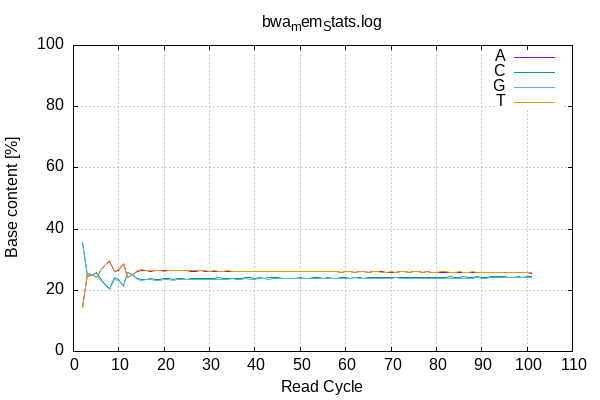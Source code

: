 
            set terminal png size 600,400 truecolor
            set output "bwa_mem_Stats/bwa_mem_Stats-acgt-cycles.png"
            set grid xtics ytics y2tics back lc rgb "#cccccc"
            set style line 1 linecolor rgb "green"
            set style line 2 linecolor rgb "red"
            set style line 3 linecolor rgb "black"
            set style line 4 linecolor rgb "blue"
            set style increment user
            set ylabel "Base content [%]"
            set xlabel "Read Cycle"
            set yrange [0:100]
            set title "bwa_mem_Stats.log"
            plot '-' w l ti 'A', '-' w l ti 'C', '-' w l ti 'G', '-' w l ti 'T'
        2	14.42
3	25.42
4	25.18
5	24.31
6	26.40
7	28.27
8	29.57
9	26.09
10	26.51
11	28.67
12	24.12
13	25.10
14	26.29
15	26.62
16	26.42
17	26.26
18	26.46
19	26.48
20	26.31
21	26.33
22	26.42
23	26.36
24	26.37
25	26.42
26	26.18
27	26.30
28	26.31
29	26.18
30	26.17
31	26.25
32	26.21
33	26.24
34	26.24
35	26.12
36	26.19
37	26.16
38	26.00
39	26.09
40	26.23
41	26.02
42	26.10
43	26.25
44	26.02
45	26.08
46	26.15
47	26.08
48	26.15
49	26.19
50	26.10
51	26.08
52	26.09
53	26.00
54	26.10
55	26.11
56	26.00
57	26.11
58	26.12
59	25.95
60	26.02
61	26.12
62	25.88
63	26.03
64	26.10
65	25.96
66	26.06
67	26.06
68	26.00
69	25.93
70	25.97
71	25.93
72	26.08
73	26.02
74	25.89
75	26.03
76	26.02
77	25.92
78	26.06
79	25.98
80	25.87
81	25.88
82	25.92
83	25.80
84	25.87
85	25.93
86	25.80
87	25.91
88	25.89
89	25.77
90	25.91
91	25.87
92	25.73
93	25.78
94	25.83
95	25.77
96	25.83
97	25.79
98	25.69
99	25.71
100	25.67
101	25.64
end
2	35.78
3	24.77
4	24.98
5	25.93
6	23.78
7	21.83
8	20.50
9	24.09
10	23.59
11	21.44
12	25.95
13	25.00
14	23.86
15	23.40
16	23.59
17	23.78
18	23.66
19	23.67
20	23.91
21	23.78
22	23.66
23	23.76
24	23.73
25	23.68
26	23.91
27	23.78
28	23.79
29	23.93
30	23.98
31	23.90
32	24.02
33	23.90
34	23.91
35	24.01
36	23.94
37	23.96
38	24.19
39	24.09
40	23.94
41	24.18
42	23.98
43	24.02
44	24.12
45	24.04
46	23.89
47	24.00
48	23.97
49	23.88
50	24.09
51	24.01
52	24.00
53	24.06
54	24.02
55	23.96
56	24.17
57	24.00
58	23.95
59	24.19
60	24.08
61	23.95
62	24.20
63	24.08
64	23.97
65	24.18
66	24.04
67	24.09
68	24.20
69	24.16
70	24.06
71	24.13
72	24.03
73	24.07
74	24.24
75	24.07
76	24.07
77	24.21
78	24.11
79	24.15
80	24.26
81	24.18
82	24.23
83	24.35
84	24.29
85	24.24
86	24.44
87	24.24
88	24.16
89	24.37
90	24.22
91	24.24
92	24.44
93	24.37
94	24.37
95	24.37
96	24.32
97	24.26
98	24.44
99	24.33
100	24.39
101	24.44
end
2	35.41
3	24.43
4	24.68
5	25.46
6	23.35
7	21.52
8	20.22
9	23.67
10	23.24
11	21.16
12	25.74
13	24.69
14	23.47
15	23.19
16	23.38
17	23.50
18	23.30
19	23.25
20	23.49
21	23.42
22	23.36
23	23.38
24	23.45
25	23.37
26	23.58
27	23.50
28	23.44
29	23.56
30	23.59
31	23.49
32	23.63
33	23.57
34	23.54
35	23.73
36	23.61
37	23.69
38	23.77
39	23.69
40	23.54
41	23.81
42	23.76
43	23.58
44	23.82
45	23.75
46	23.72
47	23.88
48	23.74
49	23.75
50	23.77
51	23.75
52	23.74
53	23.87
54	23.82
55	23.84
56	23.82
57	23.74
58	23.75
59	23.91
60	23.86
61	23.75
62	24.05
63	23.85
64	23.77
65	23.92
66	23.82
67	23.82
68	23.89
69	23.95
70	23.93
71	24.03
72	23.87
73	23.79
74	23.93
75	23.91
76	23.82
77	23.89
78	23.80
79	23.89
80	24.01
81	23.93
82	23.86
83	23.95
84	23.89
85	23.85
86	23.92
87	23.90
88	23.94
89	24.05
90	23.97
91	24.00
92	24.16
93	24.05
94	24.04
95	24.07
96	24.04
97	24.09
98	24.19
99	24.20
100	24.12
101	24.21
end
2	14.38
3	25.38
4	25.16
5	24.30
6	26.47
7	28.38
8	29.71
9	26.15
10	26.65
11	28.73
12	24.18
13	25.21
14	26.38
15	26.79
16	26.60
17	26.45
18	26.59
19	26.61
20	26.30
21	26.47
22	26.56
23	26.50
24	26.45
25	26.52
26	26.34
27	26.42
28	26.46
29	26.33
30	26.27
31	26.35
32	26.14
33	26.30
34	26.31
35	26.14
36	26.25
37	26.19
38	26.04
39	26.13
40	26.29
41	25.99
42	26.16
43	26.15
44	26.04
45	26.13
46	26.24
47	26.04
48	26.14
49	26.18
50	26.04
51	26.16
52	26.16
53	26.07
54	26.07
55	26.09
56	26.02
57	26.16
58	26.18
59	25.95
60	26.04
61	26.19
62	25.88
63	26.05
64	26.15
65	25.94
66	26.08
67	26.03
68	25.91
69	25.96
70	26.04
71	25.91
72	26.02
73	26.13
74	25.94
75	26.00
76	26.09
77	25.98
78	26.03
79	25.98
80	25.87
81	26.01
82	25.99
83	25.90
84	25.95
85	25.99
86	25.85
87	25.95
88	26.01
89	25.81
90	25.91
91	25.89
92	25.68
93	25.79
94	25.76
95	25.78
96	25.81
97	25.85
98	25.68
99	25.76
100	25.82
101	25.71
end
